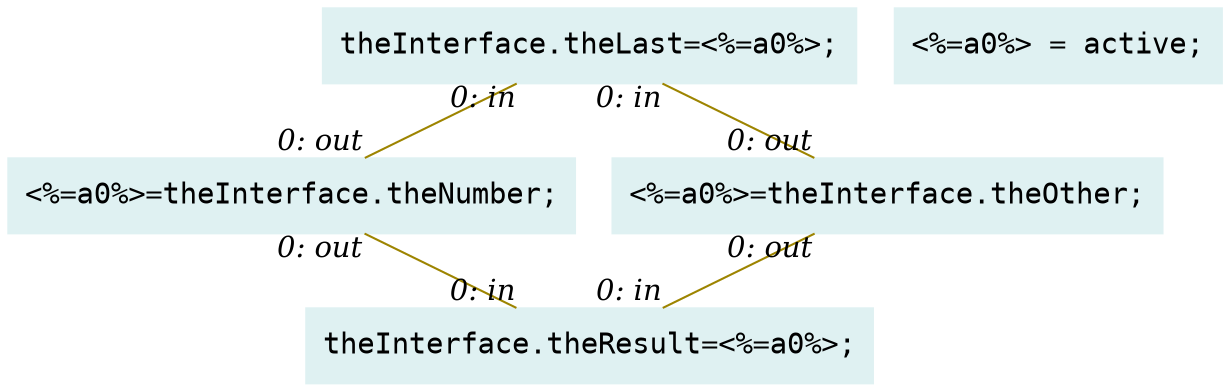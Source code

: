 digraph g{node_8015 [shape="box", style="filled", color="#dff1f2", fontname="Courier", label="<%=a0%>=theInterface.theNumber;
" ]
node_8017 [shape="box", style="filled", color="#dff1f2", fontname="Courier", label="<%=a0%>=theInterface.theOther;
" ]
node_8019 [shape="box", style="filled", color="#dff1f2", fontname="Courier", label="theInterface.theResult=<%=a0%>;
" ]
node_8021 [shape="box", style="filled", color="#dff1f2", fontname="Courier", label="theInterface.theLast=<%=a0%>;
" ]
node_8047 [shape="box", style="filled", color="#dff1f2", fontname="Courier", label="<%=a0%> = active;
" ]
node_8021 -> node_8015 [dir=none, arrowHead=none, fontname="Times-Italic", arrowsize=1, color="#9d8400", label="",  headlabel="0: out", taillabel="0: in" ]
node_8021 -> node_8017 [dir=none, arrowHead=none, fontname="Times-Italic", arrowsize=1, color="#9d8400", label="",  headlabel="0: out", taillabel="0: in" ]
node_8015 -> node_8019 [dir=none, arrowHead=none, fontname="Times-Italic", arrowsize=1, color="#9d8400", label="",  headlabel="0: in", taillabel="0: out" ]
node_8017 -> node_8019 [dir=none, arrowHead=none, fontname="Times-Italic", arrowsize=1, color="#9d8400", label="",  headlabel="0: in", taillabel="0: out" ]
}